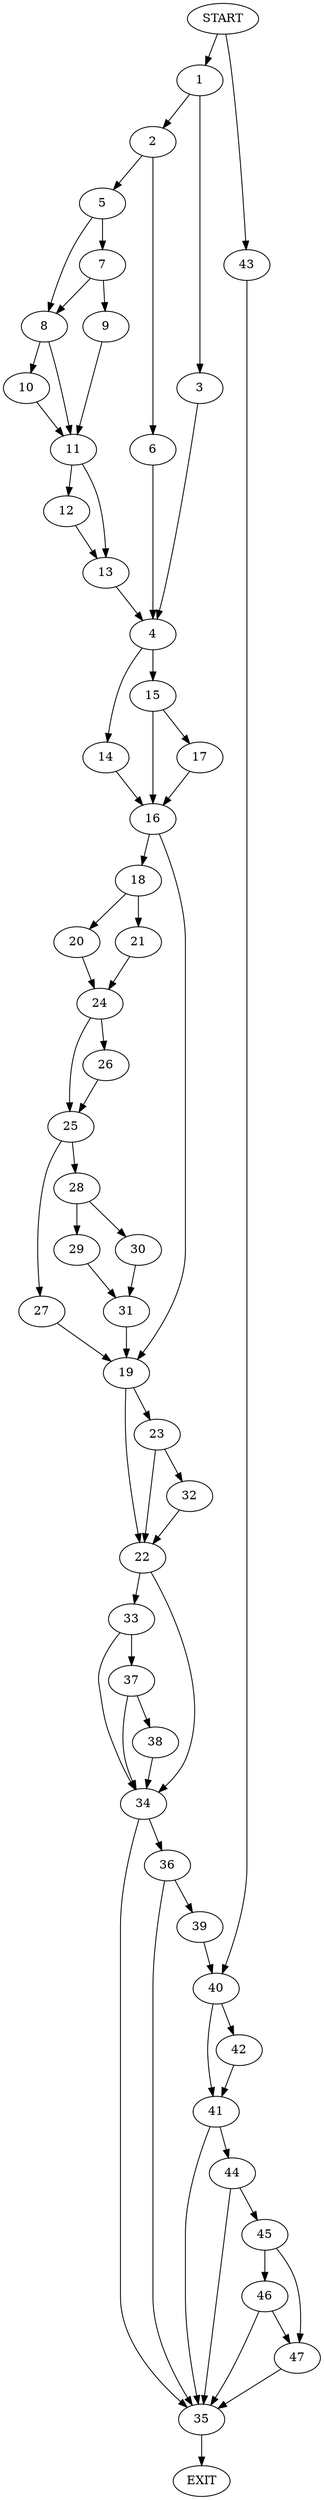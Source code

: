 digraph {
0 [label="START"]
48 [label="EXIT"]
0 -> 1
1 -> 2
1 -> 3
3 -> 4
2 -> 5
2 -> 6
5 -> 7
5 -> 8
6 -> 4
7 -> 9
7 -> 8
8 -> 10
8 -> 11
9 -> 11
11 -> 12
11 -> 13
10 -> 11
13 -> 4
12 -> 13
4 -> 14
4 -> 15
14 -> 16
15 -> 16
15 -> 17
16 -> 18
16 -> 19
17 -> 16
18 -> 20
18 -> 21
19 -> 22
19 -> 23
21 -> 24
20 -> 24
24 -> 25
24 -> 26
25 -> 27
25 -> 28
26 -> 25
28 -> 29
28 -> 30
27 -> 19
30 -> 31
29 -> 31
31 -> 19
23 -> 32
23 -> 22
22 -> 33
22 -> 34
32 -> 22
34 -> 35
34 -> 36
33 -> 37
33 -> 34
37 -> 38
37 -> 34
38 -> 34
36 -> 35
36 -> 39
35 -> 48
39 -> 40
40 -> 41
40 -> 42
0 -> 43
43 -> 40
41 -> 35
41 -> 44
42 -> 41
44 -> 35
44 -> 45
45 -> 46
45 -> 47
46 -> 35
46 -> 47
47 -> 35
}
